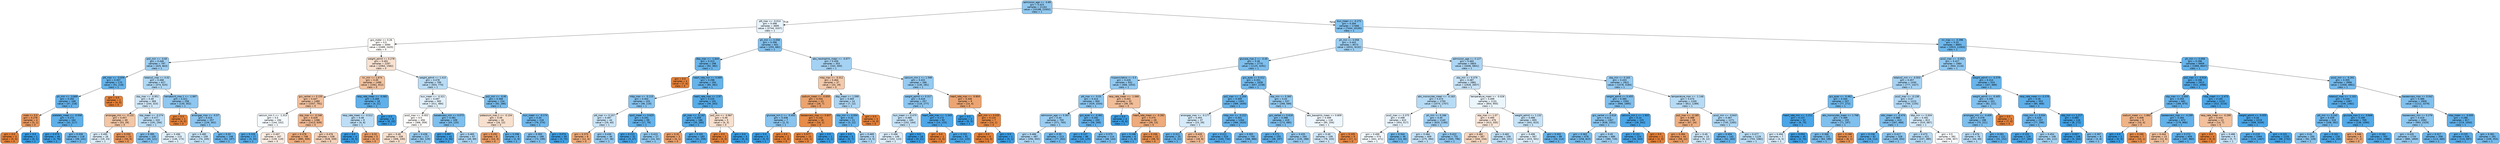 digraph Tree {
node [shape=box, style="filled, rounded", color="black", fontname="helvetica"] ;
edge [fontname="helvetica"] ;
0 [label="admission_age <= -0.89\ngini = 0.423\nsamples = 21161\nvalue = [10188, 23302]\nclass = 1", fillcolor="#90c8f0"] ;
1 [label="ptt_max <= -0.014\ngini = 0.498\nsamples = 3695\nvalue = [2744, 3107]\nclass = 1", fillcolor="#e8f4fc"] ;
0 -> 1 [labeldistance=2.5, labelangle=45, headlabel="True"] ;
2 [label="gcs_motor <= 0.26\ngini = 0.5\nsamples = 3094\nvalue = [2489, 2425]\nclass = 0", fillcolor="#fefcfa"] ;
1 -> 2 ;
3 [label="po2_min <= -0.65\ngini = 0.446\nsamples = 797\nvalue = [425, 843]\nclass = 1", fillcolor="#9dcef2"] ;
2 -> 3 ;
4 [label="ptt_max <= -0.059\ngini = 0.307\nsamples = 170\nvalue = [51, 218]\nclass = 1", fillcolor="#67b4eb"] ;
3 -> 4 ;
5 [label="ph_min <= -3.669\ngini = 0.292\nsamples = 168\nvalue = [47, 218]\nclass = 1", fillcolor="#64b2eb"] ;
4 -> 5 ;
6 [label="male <= 0.5\ngini = 0.278\nsamples = 4\nvalue = [5, 1]\nclass = 0", fillcolor="#ea9a61"] ;
5 -> 6 ;
7 [label="gini = 0.0\nsamples = 3\nvalue = [5, 0]\nclass = 0", fillcolor="#e58139"] ;
6 -> 7 ;
8 [label="gini = 0.0\nsamples = 1\nvalue = [0, 1]\nclass = 1", fillcolor="#399de5"] ;
6 -> 8 ;
9 [label="platelets_mean <= -0.558\ngini = 0.272\nsamples = 164\nvalue = [42, 217]\nclass = 1", fillcolor="#5fb0ea"] ;
5 -> 9 ;
10 [label="gini = 0.073\nsamples = 46\nvalue = [3, 76]\nclass = 1", fillcolor="#41a1e6"] ;
9 -> 10 ;
11 [label="gini = 0.339\nsamples = 118\nvalue = [39, 141]\nclass = 1", fillcolor="#70b8ec"] ;
9 -> 11 ;
12 [label="gini = 0.0\nsamples = 2\nvalue = [4, 0]\nclass = 0", fillcolor="#e58139"] ;
4 -> 12 ;
13 [label="totalco2_max <= 0.02\ngini = 0.468\nsamples = 627\nvalue = [374, 625]\nclass = 1", fillcolor="#afd8f5"] ;
3 -> 13 ;
14 [label="sbp_max <= -0.951\ngini = 0.49\nsamples = 369\nvalue = [244, 323]\nclass = 1", fillcolor="#cfe7f9"] ;
13 -> 14 ;
15 [label="aniongap_min <= -0.131\ngini = 0.457\nsamples = 49\nvalue = [53, 29]\nclass = 0", fillcolor="#f3c6a5"] ;
14 -> 15 ;
16 [label="gini = 0.495\nsamples = 26\nvalue = [19, 23]\nclass = 1", fillcolor="#ddeefa"] ;
15 -> 16 ;
17 [label="gini = 0.255\nsamples = 23\nvalue = [34, 6]\nclass = 0", fillcolor="#ea975c"] ;
15 -> 17 ;
18 [label="sbp_mean <= -0.274\ngini = 0.477\nsamples = 320\nvalue = [191, 294]\nclass = 1", fillcolor="#baddf6"] ;
14 -> 18 ;
19 [label="gini = 0.395\nsamples = 105\nvalue = [45, 121]\nclass = 1", fillcolor="#83c1ef"] ;
18 -> 19 ;
20 [label="gini = 0.496\nsamples = 215\nvalue = [146, 173]\nclass = 1", fillcolor="#e0f0fb"] ;
18 -> 20 ;
21 [label="hematocrit_max.1 <= -1.997\ngini = 0.421\nsamples = 258\nvalue = [130, 302]\nclass = 1", fillcolor="#8ec7f0"] ;
13 -> 21 ;
22 [label="gini = 0.0\nsamples = 1\nvalue = [4, 0]\nclass = 0", fillcolor="#e58139"] ;
21 -> 22 ;
23 [label="aniongap_max <= -0.57\ngini = 0.415\nsamples = 257\nvalue = [126, 302]\nclass = 1", fillcolor="#8cc6f0"] ;
21 -> 23 ;
24 [label="gini = 0.485\nsamples = 109\nvalue = [74, 105]\nclass = 1", fillcolor="#c5e2f7"] ;
23 -> 24 ;
25 [label="gini = 0.33\nsamples = 148\nvalue = [52, 197]\nclass = 1", fillcolor="#6db7ec"] ;
23 -> 25 ;
26 [label="weight_admit <= 0.278\ngini = 0.491\nsamples = 2297\nvalue = [2064, 1582]\nclass = 0", fillcolor="#f9e2d1"] ;
2 -> 26 ;
27 [label="inr_min <= 1.674\ngini = 0.45\nsamples = 1498\nvalue = [1561, 812]\nclass = 0", fillcolor="#f3c3a0"] ;
26 -> 27 ;
28 [label="gcs_verbal <= 0.155\ngini = 0.447\nsamples = 1480\nvalue = [1557, 791]\nclass = 0", fillcolor="#f2c19e"] ;
27 -> 28 ;
29 [label="calcium_min.1 <= -1.313\ngini = 0.5\nsamples = 194\nvalue = [144, 152]\nclass = 1", fillcolor="#f5fafe"] ;
28 -> 29 ;
30 [label="gini = 0.229\nsamples = 27\nvalue = [5, 33]\nclass = 1", fillcolor="#57ace9"] ;
29 -> 30 ;
31 [label="gini = 0.497\nsamples = 167\nvalue = [139, 119]\nclass = 0", fillcolor="#fbede3"] ;
29 -> 31 ;
32 [label="sbp_max <= -0.248\ngini = 0.429\nsamples = 1286\nvalue = [1413, 639]\nclass = 0", fillcolor="#f1ba93"] ;
28 -> 32 ;
33 [label="gini = 0.378\nsamples = 748\nvalue = [885, 300]\nclass = 0", fillcolor="#eeac7c"] ;
32 -> 33 ;
34 [label="gini = 0.476\nsamples = 538\nvalue = [528, 339]\nclass = 0", fillcolor="#f6d2b8"] ;
32 -> 34 ;
35 [label="resp_rate_mean <= -0.082\ngini = 0.269\nsamples = 18\nvalue = [4, 21]\nclass = 1", fillcolor="#5fb0ea"] ;
27 -> 35 ;
36 [label="resp_rate_mean <= -0.512\ngini = 0.48\nsamples = 9\nvalue = [4, 6]\nclass = 1", fillcolor="#bddef6"] ;
35 -> 36 ;
37 [label="gini = 0.0\nsamples = 4\nvalue = [0, 5]\nclass = 1", fillcolor="#399de5"] ;
36 -> 37 ;
38 [label="gini = 0.32\nsamples = 5\nvalue = [4, 1]\nclass = 0", fillcolor="#eca06a"] ;
36 -> 38 ;
39 [label="gini = 0.0\nsamples = 9\nvalue = [0, 15]\nclass = 1", fillcolor="#399de5"] ;
35 -> 39 ;
40 [label="weight_admit <= 1.415\ngini = 0.478\nsamples = 799\nvalue = [503, 770]\nclass = 1", fillcolor="#baddf6"] ;
26 -> 40 ;
41 [label="bun_mean <= -0.321\ngini = 0.497\nsamples = 565\nvalue = [411, 484]\nclass = 1", fillcolor="#e1f0fb"] ;
40 -> 41 ;
42 [label="pco2_max <= -0.052\ngini = 0.5\nsamples = 456\nvalue = [368, 359]\nclass = 0", fillcolor="#fefcfa"] ;
41 -> 42 ;
43 [label="gini = 0.49\nsamples = 339\nvalue = [306, 230]\nclass = 0", fillcolor="#f9e0ce"] ;
42 -> 43 ;
44 [label="gini = 0.438\nsamples = 117\nvalue = [62, 129]\nclass = 1", fillcolor="#98ccf1"] ;
42 -> 44 ;
45 [label="baseexcess_min <= 0.073\ngini = 0.381\nsamples = 109\nvalue = [43, 125]\nclass = 1", fillcolor="#7dbfee"] ;
41 -> 45 ;
46 [label="gini = 0.097\nsamples = 42\nvalue = [3, 56]\nclass = 1", fillcolor="#44a2e6"] ;
45 -> 46 ;
47 [label="gini = 0.465\nsamples = 67\nvalue = [40, 69]\nclass = 1", fillcolor="#acd6f4"] ;
45 -> 47 ;
48 [label="po2_min <= -0.95\ngini = 0.368\nsamples = 234\nvalue = [92, 286]\nclass = 1", fillcolor="#79bded"] ;
40 -> 48 ;
49 [label="potassium_max.1 <= -0.154\ngini = 0.49\nsamples = 16\nvalue = [16, 12]\nclass = 0", fillcolor="#f8e0ce"] ;
48 -> 49 ;
50 [label="gini = 0.291\nsamples = 8\nvalue = [14, 3]\nclass = 0", fillcolor="#eb9c63"] ;
49 -> 50 ;
51 [label="gini = 0.298\nsamples = 8\nvalue = [2, 9]\nclass = 1", fillcolor="#65b3eb"] ;
49 -> 51 ;
52 [label="bun_mean <= -0.174\ngini = 0.34\nsamples = 218\nvalue = [76, 274]\nclass = 1", fillcolor="#70b8ec"] ;
48 -> 52 ;
53 [label="gini = 0.393\nsamples = 168\nvalue = [73, 199]\nclass = 1", fillcolor="#82c1ef"] ;
52 -> 53 ;
54 [label="gini = 0.074\nsamples = 50\nvalue = [3, 75]\nclass = 1", fillcolor="#41a1e6"] ;
52 -> 54 ;
55 [label="ph_min <= 0.058\ngini = 0.396\nsamples = 601\nvalue = [255, 682]\nclass = 1", fillcolor="#83c2ef"] ;
1 -> 55 ;
56 [label="dbp_max <= -1.644\ngini = 0.313\nsamples = 298\nvalue = [92, 382]\nclass = 1", fillcolor="#69b5eb"] ;
55 -> 56 ;
57 [label="gini = 0.0\nsamples = 4\nvalue = [7, 0]\nclass = 0", fillcolor="#e58139"] ;
56 -> 57 ;
58 [label="heart_rate_min <= 0.069\ngini = 0.298\nsamples = 294\nvalue = [85, 382]\nclass = 1", fillcolor="#65b3eb"] ;
56 -> 58 ;
59 [label="mbp_max <= -0.115\ngini = 0.402\nsamples = 103\nvalue = [46, 119]\nclass = 1", fillcolor="#86c3ef"] ;
58 -> 59 ;
60 [label="ptt_max <= 0.107\ngini = 0.487\nsamples = 44\nvalue = [29, 40]\nclass = 1", fillcolor="#c9e4f8"] ;
59 -> 60 ;
61 [label="gini = 0.375\nsamples = 8\nvalue = [12, 4]\nclass = 0", fillcolor="#eeab7b"] ;
60 -> 61 ;
62 [label="gini = 0.436\nsamples = 36\nvalue = [17, 36]\nclass = 1", fillcolor="#96cbf1"] ;
60 -> 62 ;
63 [label="spo2_mean <= 0.625\ngini = 0.291\nsamples = 59\nvalue = [17, 79]\nclass = 1", fillcolor="#64b2eb"] ;
59 -> 63 ;
64 [label="gini = 0.113\nsamples = 32\nvalue = [3, 47]\nclass = 1", fillcolor="#46a3e7"] ;
63 -> 64 ;
65 [label="gini = 0.423\nsamples = 27\nvalue = [14, 32]\nclass = 1", fillcolor="#90c8f0"] ;
63 -> 65 ;
66 [label="heart_rate_max <= 2.97\ngini = 0.225\nsamples = 191\nvalue = [39, 263]\nclass = 1", fillcolor="#56ace9"] ;
58 -> 66 ;
67 [label="ph_max <= -5.142\ngini = 0.209\nsamples = 186\nvalue = [35, 260]\nclass = 1", fillcolor="#54aae8"] ;
66 -> 67 ;
68 [label="gini = 0.32\nsamples = 3\nvalue = [4, 1]\nclass = 0", fillcolor="#eca06a"] ;
67 -> 68 ;
69 [label="gini = 0.191\nsamples = 183\nvalue = [31, 259]\nclass = 1", fillcolor="#51a9e8"] ;
67 -> 69 ;
70 [label="po2_min <= -0.967\ngini = 0.49\nsamples = 5\nvalue = [4, 3]\nclass = 0", fillcolor="#f8e0ce"] ;
66 -> 70 ;
71 [label="gini = 0.0\nsamples = 2\nvalue = [4, 0]\nclass = 0", fillcolor="#e58139"] ;
70 -> 71 ;
72 [label="gini = 0.0\nsamples = 3\nvalue = [0, 3]\nclass = 1", fillcolor="#399de5"] ;
70 -> 72 ;
73 [label="abs_neutrophils_mean <= -0.977\ngini = 0.456\nsamples = 303\nvalue = [163, 300]\nclass = 1", fillcolor="#a5d2f3"] ;
55 -> 73 ;
74 [label="mbp_max <= -0.311\ngini = 0.464\nsamples = 37\nvalue = [33, 19]\nclass = 0", fillcolor="#f4caab"] ;
73 -> 74 ;
75 [label="sodium_mean <= -0.659\ngini = 0.334\nsamples = 23\nvalue = [26, 7]\nclass = 0", fillcolor="#eca36e"] ;
74 -> 75 ;
76 [label="glucose_min.2 <= -0.455\ngini = 0.408\nsamples = 7\nvalue = [2, 5]\nclass = 1", fillcolor="#88c4ef"] ;
75 -> 76 ;
77 [label="gini = 0.0\nsamples = 5\nvalue = [0, 5]\nclass = 1", fillcolor="#399de5"] ;
76 -> 77 ;
78 [label="gini = 0.0\nsamples = 2\nvalue = [2, 0]\nclass = 0", fillcolor="#e58139"] ;
76 -> 78 ;
79 [label="baseexcess_max <= 0.837\ngini = 0.142\nsamples = 16\nvalue = [24, 2]\nclass = 0", fillcolor="#e78c49"] ;
75 -> 79 ;
80 [label="gini = 0.077\nsamples = 15\nvalue = [24, 1]\nclass = 0", fillcolor="#e68641"] ;
79 -> 80 ;
81 [label="gini = 0.0\nsamples = 1\nvalue = [0, 1]\nclass = 1", fillcolor="#399de5"] ;
79 -> 81 ;
82 [label="dbp_mean <= 1.599\ngini = 0.465\nsamples = 14\nvalue = [7, 12]\nclass = 1", fillcolor="#acd6f4"] ;
74 -> 82 ;
83 [label="sbp_min <= 0.004\ngini = 0.32\nsamples = 11\nvalue = [3, 12]\nclass = 1", fillcolor="#6ab6ec"] ;
82 -> 83 ;
84 [label="gini = 0.0\nsamples = 5\nvalue = [0, 7]\nclass = 1", fillcolor="#399de5"] ;
83 -> 84 ;
85 [label="gini = 0.469\nsamples = 6\nvalue = [3, 5]\nclass = 1", fillcolor="#b0d8f5"] ;
83 -> 85 ;
86 [label="gini = 0.0\nsamples = 3\nvalue = [4, 0]\nclass = 0", fillcolor="#e58139"] ;
82 -> 86 ;
87 [label="calcium_min.1 <= 1.599\ngini = 0.433\nsamples = 266\nvalue = [130, 281]\nclass = 1", fillcolor="#95caf1"] ;
73 -> 87 ;
88 [label="weight_admit <= 0.317\ngini = 0.416\nsamples = 257\nvalue = [116, 277]\nclass = 1", fillcolor="#8cc6f0"] ;
87 -> 88 ;
89 [label="bun_mean <= 0.475\ngini = 0.485\nsamples = 165\nvalue = [102, 144]\nclass = 1", fillcolor="#c5e2f7"] ;
88 -> 89 ;
90 [label="gini = 0.496\nsamples = 149\nvalue = [102, 123]\nclass = 1", fillcolor="#ddeefb"] ;
89 -> 90 ;
91 [label="gini = 0.0\nsamples = 16\nvalue = [0, 21]\nclass = 1", fillcolor="#399de5"] ;
89 -> 91 ;
92 [label="heart_rate_max <= -1.343\ngini = 0.172\nsamples = 92\nvalue = [14, 133]\nclass = 1", fillcolor="#4ea7e8"] ;
88 -> 92 ;
93 [label="gini = 0.0\nsamples = 1\nvalue = [2, 0]\nclass = 0", fillcolor="#e58139"] ;
92 -> 93 ;
94 [label="gini = 0.152\nsamples = 91\nvalue = [12, 133]\nclass = 1", fillcolor="#4ba6e7"] ;
92 -> 94 ;
95 [label="heart_rate_max <= -0.804\ngini = 0.346\nsamples = 9\nvalue = [14, 4]\nclass = 0", fillcolor="#eca572"] ;
87 -> 95 ;
96 [label="gini = 0.0\nsamples = 2\nvalue = [0, 3]\nclass = 1", fillcolor="#399de5"] ;
95 -> 96 ;
97 [label="po2_min <= 0.035\ngini = 0.124\nsamples = 7\nvalue = [14, 1]\nclass = 0", fillcolor="#e78a47"] ;
95 -> 97 ;
98 [label="gini = 0.0\nsamples = 6\nvalue = [14, 0]\nclass = 0", fillcolor="#e58139"] ;
97 -> 98 ;
99 [label="gini = 0.0\nsamples = 1\nvalue = [0, 1]\nclass = 1", fillcolor="#399de5"] ;
97 -> 99 ;
100 [label="bun_mean <= -0.272\ngini = 0.394\nsamples = 17466\nvalue = [7444, 20195]\nclass = 1", fillcolor="#82c1ef"] ;
0 -> 100 [labeldistance=2.5, labelangle=-45, headlabel="False"] ;
101 [label="ph_min <= 0.058\ngini = 0.443\nsamples = 8573\nvalue = [4531, 9132]\nclass = 1", fillcolor="#9bcef2"] ;
100 -> 101 ;
102 [label="glucose_max.2 <= -0.45\ngini = 0.38\nsamples = 2770\nvalue = [1125, 3291]\nclass = 1", fillcolor="#7dbfee"] ;
101 -> 102 ;
103 [label="hispanic/latino <= 0.5\ngini = 0.426\nsamples = 932\nvalue = [468, 1053]\nclass = 1", fillcolor="#91c9f1"] ;
102 -> 103 ;
104 [label="ptt_max <= -0.03\ngini = 0.414\nsamples = 900\nvalue = [429, 1034]\nclass = 1", fillcolor="#8bc6f0"] ;
103 -> 104 ;
105 [label="admission_age <= 0.367\ngini = 0.44\nsamples = 700\nvalue = [371, 765]\nclass = 1", fillcolor="#99cdf2"] ;
104 -> 105 ;
106 [label="gini = 0.466\nsamples = 487\nvalue = [294, 502]\nclass = 1", fillcolor="#add6f4"] ;
105 -> 106 ;
107 [label="gini = 0.35\nsamples = 213\nvalue = [77, 263]\nclass = 1", fillcolor="#73baed"] ;
105 -> 107 ;
108 [label="gcs_eyes <= -0.461\ngini = 0.292\nsamples = 200\nvalue = [58, 269]\nclass = 1", fillcolor="#64b2eb"] ;
104 -> 108 ;
109 [label="gini = 0.137\nsamples = 86\nvalue = [10, 125]\nclass = 1", fillcolor="#49a5e7"] ;
108 -> 109 ;
110 [label="gini = 0.375\nsamples = 114\nvalue = [48, 144]\nclass = 1", fillcolor="#7bbeee"] ;
108 -> 110 ;
111 [label="resp_rate_mean <= -1.066\ngini = 0.441\nsamples = 32\nvalue = [39, 19]\nclass = 0", fillcolor="#f2be99"] ;
103 -> 111 ;
112 [label="gini = 0.0\nsamples = 4\nvalue = [0, 6]\nclass = 1", fillcolor="#399de5"] ;
111 -> 112 ;
113 [label="heart_rate_mean <= -0.282\ngini = 0.375\nsamples = 28\nvalue = [39, 13]\nclass = 0", fillcolor="#eeab7b"] ;
111 -> 113 ;
114 [label="gini = 0.198\nsamples = 6\nvalue = [1, 8]\nclass = 1", fillcolor="#52a9e8"] ;
113 -> 114 ;
115 [label="gini = 0.206\nsamples = 22\nvalue = [38, 5]\nclass = 0", fillcolor="#e89253"] ;
113 -> 115 ;
116 [label="gcs_eyes <= 0.412\ngini = 0.351\nsamples = 1838\nvalue = [657, 2238]\nclass = 1", fillcolor="#73baed"] ;
102 -> 116 ;
117 [label="po2_max <= -1.204\ngini = 0.309\nsamples = 1301\nvalue = [389, 1649]\nclass = 1", fillcolor="#68b4eb"] ;
116 -> 117 ;
118 [label="aniongap_max <= -0.177\ngini = 0.493\nsamples = 37\nvalue = [23, 29]\nclass = 1", fillcolor="#d6ebfa"] ;
117 -> 118 ;
119 [label="gini = 0.311\nsamples = 20\nvalue = [5, 21]\nclass = 1", fillcolor="#68b4eb"] ;
118 -> 119 ;
120 [label="gini = 0.426\nsamples = 17\nvalue = [18, 8]\nclass = 0", fillcolor="#f1b991"] ;
118 -> 120 ;
121 [label="mbp_min <= -0.222\ngini = 0.301\nsamples = 1264\nvalue = [366, 1620]\nclass = 1", fillcolor="#66b3eb"] ;
117 -> 121 ;
122 [label="gini = 0.211\nsamples = 524\nvalue = [100, 734]\nclass = 1", fillcolor="#54aae9"] ;
121 -> 122 ;
123 [label="gini = 0.355\nsamples = 740\nvalue = [266, 886]\nclass = 1", fillcolor="#74baed"] ;
121 -> 123 ;
124 [label="sbp_min <= 0.365\ngini = 0.43\nsamples = 537\nvalue = [268, 589]\nclass = 1", fillcolor="#93caf1"] ;
116 -> 124 ;
125 [label="gcs_verbal <= 0.618\ngini = 0.388\nsamples = 419\nvalue = [173, 485]\nclass = 1", fillcolor="#80c0ee"] ;
124 -> 125 ;
126 [label="gini = 0.271\nsamples = 155\nvalue = [38, 197]\nclass = 1", fillcolor="#5fb0ea"] ;
125 -> 126 ;
127 [label="gini = 0.435\nsamples = 264\nvalue = [135, 288]\nclass = 1", fillcolor="#96cbf1"] ;
125 -> 127 ;
128 [label="abs_basophils_mean <= 0.809\ngini = 0.499\nsamples = 118\nvalue = [95, 104]\nclass = 1", fillcolor="#eef7fd"] ;
124 -> 128 ;
129 [label="gini = 0.49\nsamples = 109\nvalue = [78, 103]\nclass = 1", fillcolor="#cfe7f9"] ;
128 -> 129 ;
130 [label="gini = 0.105\nsamples = 9\nvalue = [17, 1]\nclass = 0", fillcolor="#e78845"] ;
128 -> 130 ;
131 [label="admission_age <= 0.127\ngini = 0.465\nsamples = 5803\nvalue = [3406, 5841]\nclass = 1", fillcolor="#acd6f4"] ;
101 -> 131 ;
132 [label="sbp_min <= 0.379\ngini = 0.487\nsamples = 2881\nvalue = [1928, 2657]\nclass = 1", fillcolor="#c9e4f8"] ;
131 -> 132 ;
133 [label="abs_monocytes_mean <= -0.163\ngini = 0.474\nsamples = 1750\nvalue = [1074, 1707]\nclass = 1", fillcolor="#b6dbf5"] ;
132 -> 133 ;
134 [label="pco2_max <= 0.375\ngini = 0.498\nsamples = 610\nvalue = [454, 517]\nclass = 1", fillcolor="#e7f3fc"] ;
133 -> 134 ;
135 [label="gini = 0.499\nsamples = 574\nvalue = [441, 471]\nclass = 1", fillcolor="#f2f9fd"] ;
134 -> 135 ;
136 [label="gini = 0.344\nsamples = 36\nvalue = [13, 46]\nclass = 1", fillcolor="#71b9ec"] ;
134 -> 136 ;
137 [label="ph_min <= 0.166\ngini = 0.45\nsamples = 1140\nvalue = [620, 1190]\nclass = 1", fillcolor="#a0d0f3"] ;
133 -> 137 ;
138 [label="gini = 0.484\nsamples = 409\nvalue = [275, 394]\nclass = 1", fillcolor="#c3e1f7"] ;
137 -> 138 ;
139 [label="gini = 0.422\nsamples = 731\nvalue = [345, 796]\nclass = 1", fillcolor="#8fc7f0"] ;
137 -> 139 ;
140 [label="temperature_mean <= -0.028\ngini = 0.499\nsamples = 1131\nvalue = [854, 950]\nclass = 1", fillcolor="#ebf5fc"] ;
132 -> 140 ;
141 [label="sbp_max <= 1.07\ngini = 0.495\nsamples = 476\nvalue = [413, 335]\nclass = 0", fillcolor="#fae7da"] ;
140 -> 141 ;
142 [label="gini = 0.482\nsamples = 367\nvalue = [344, 234]\nclass = 0", fillcolor="#f7d7c0"] ;
141 -> 142 ;
143 [label="gini = 0.482\nsamples = 109\nvalue = [69, 101]\nclass = 1", fillcolor="#c0e0f7"] ;
141 -> 143 ;
144 [label="weight_admit <= 1.132\ngini = 0.486\nsamples = 655\nvalue = [441, 615]\nclass = 1", fillcolor="#c7e3f8"] ;
140 -> 144 ;
145 [label="gini = 0.496\nsamples = 567\nvalue = [415, 501]\nclass = 1", fillcolor="#ddeefb"] ;
144 -> 145 ;
146 [label="gini = 0.302\nsamples = 88\nvalue = [26, 114]\nclass = 1", fillcolor="#66b3eb"] ;
144 -> 146 ;
147 [label="sbp_min <= 0.163\ngini = 0.433\nsamples = 2922\nvalue = [1478, 3184]\nclass = 1", fillcolor="#95caf1"] ;
131 -> 147 ;
148 [label="weight_admit <= 0.455\ngini = 0.385\nsamples = 1592\nvalue = [666, 1895]\nclass = 1", fillcolor="#7fbfee"] ;
147 -> 148 ;
149 [label="gcs_verbal <= 0.618\ngini = 0.413\nsamples = 1367\nvalue = [638, 1552]\nclass = 1", fillcolor="#8ac5f0"] ;
148 -> 149 ;
150 [label="gini = 0.363\nsamples = 678\nvalue = [258, 823]\nclass = 1", fillcolor="#77bced"] ;
149 -> 150 ;
151 [label="gini = 0.45\nsamples = 689\nvalue = [380, 729]\nclass = 1", fillcolor="#a0d0f3"] ;
149 -> 151 ;
152 [label="calcium_min.1 <= 1.902\ngini = 0.14\nsamples = 225\nvalue = [28, 343]\nclass = 1", fillcolor="#49a5e7"] ;
148 -> 152 ;
153 [label="gini = 0.131\nsamples = 224\nvalue = [26, 343]\nclass = 1", fillcolor="#48a4e7"] ;
152 -> 153 ;
154 [label="gini = 0.0\nsamples = 1\nvalue = [2, 0]\nclass = 0", fillcolor="#e58139"] ;
152 -> 154 ;
155 [label="temperature_max <= -1.146\ngini = 0.474\nsamples = 1330\nvalue = [812, 1289]\nclass = 1", fillcolor="#b6dbf5"] ;
147 -> 155 ;
156 [label="po2_max <= -0.185\ngini = 0.388\nsamples = 59\nvalue = [67, 24]\nclass = 0", fillcolor="#eeae80"] ;
155 -> 156 ;
157 [label="gini = 0.284\nsamples = 44\nvalue = [58, 12]\nclass = 0", fillcolor="#ea9b62"] ;
156 -> 157 ;
158 [label="gini = 0.49\nsamples = 15\nvalue = [9, 12]\nclass = 1", fillcolor="#cee6f8"] ;
156 -> 158 ;
159 [label="pco2_min <= -0.643\ngini = 0.467\nsamples = 1271\nvalue = [745, 1265]\nclass = 1", fillcolor="#aed7f4"] ;
155 -> 159 ;
160 [label="gini = 0.304\nsamples = 142\nvalue = [42, 183]\nclass = 1", fillcolor="#66b3eb"] ;
159 -> 160 ;
161 [label="gini = 0.477\nsamples = 1129\nvalue = [703, 1082]\nclass = 1", fillcolor="#baddf6"] ;
159 -> 161 ;
162 [label="inr_max <= -0.396\ngini = 0.33\nsamples = 8893\nvalue = [2913, 11063]\nclass = 1", fillcolor="#6db7ec"] ;
100 -> 162 ;
163 [label="pco2_max <= -0.052\ngini = 0.427\nsamples = 1984\nvalue = [944, 2116]\nclass = 1", fillcolor="#91c9f1"] ;
162 -> 163 ;
164 [label="totalco2_min <= -0.503\ngini = 0.457\nsamples = 1430\nvalue = [777, 1427]\nclass = 1", fillcolor="#a5d2f3"] ;
163 -> 164 ;
165 [label="gcs_eyes <= -0.461\ngini = 0.344\nsamples = 207\nvalue = [77, 272]\nclass = 1", fillcolor="#71b9ec"] ;
164 -> 165 ;
166 [label="heart_rate_min <= -1.211\ngini = 0.137\nsamples = 52\nvalue = [6, 75]\nclass = 1", fillcolor="#49a5e7"] ;
165 -> 166 ;
167 [label="gini = 0.494\nsamples = 7\nvalue = [4, 5]\nclass = 1", fillcolor="#d7ebfa"] ;
166 -> 167 ;
168 [label="gini = 0.054\nsamples = 45\nvalue = [2, 70]\nclass = 1", fillcolor="#3fa0e6"] ;
166 -> 168 ;
169 [label="abs_monocytes_mean <= 1.768\ngini = 0.389\nsamples = 155\nvalue = [71, 197]\nclass = 1", fillcolor="#80c0ee"] ;
165 -> 169 ;
170 [label="gini = 0.368\nsamples = 151\nvalue = [63, 196]\nclass = 1", fillcolor="#79bced"] ;
169 -> 170 ;
171 [label="gini = 0.198\nsamples = 4\nvalue = [8, 1]\nclass = 0", fillcolor="#e89152"] ;
169 -> 171 ;
172 [label="pco2_max <= -0.138\ngini = 0.47\nsamples = 1223\nvalue = [700, 1155]\nclass = 1", fillcolor="#b1d8f5"] ;
164 -> 172 ;
173 [label="wbc_mean <= -0.474\ngini = 0.388\nsamples = 410\nvalue = [167, 468]\nclass = 1", fillcolor="#80c0ee"] ;
172 -> 173 ;
174 [label="gini = 0.236\nsamples = 82\nvalue = [18, 114]\nclass = 1", fillcolor="#58ace9"] ;
173 -> 174 ;
175 [label="gini = 0.417\nsamples = 328\nvalue = [149, 354]\nclass = 1", fillcolor="#8cc6f0"] ;
173 -> 175 ;
176 [label="dbp_min <= 0.004\ngini = 0.492\nsamples = 813\nvalue = [533, 687]\nclass = 1", fillcolor="#d3e9f9"] ;
172 -> 176 ;
177 [label="gini = 0.473\nsamples = 421\nvalue = [237, 380]\nclass = 1", fillcolor="#b4daf5"] ;
176 -> 177 ;
178 [label="gini = 0.5\nsamples = 392\nvalue = [296, 307]\nclass = 1", fillcolor="#f8fbfe"] ;
176 -> 178 ;
179 [label="weight_admit <= -0.379\ngini = 0.314\nsamples = 554\nvalue = [167, 689]\nclass = 1", fillcolor="#69b5eb"] ;
163 -> 179 ;
180 [label="weight_admit <= -0.405\ngini = 0.395\nsamples = 201\nvalue = [82, 221]\nclass = 1", fillcolor="#82c1ef"] ;
179 -> 180 ;
181 [label="aniongap_min <= -0.409\ngini = 0.378\nsamples = 198\nvalue = [75, 221]\nclass = 1", fillcolor="#7cbeee"] ;
180 -> 181 ;
182 [label="gini = 0.476\nsamples = 76\nvalue = [44, 69]\nclass = 1", fillcolor="#b7dbf6"] ;
181 -> 182 ;
183 [label="gini = 0.281\nsamples = 122\nvalue = [31, 152]\nclass = 1", fillcolor="#61b1ea"] ;
181 -> 183 ;
184 [label="gini = 0.0\nsamples = 3\nvalue = [7, 0]\nclass = 0", fillcolor="#e58139"] ;
180 -> 184 ;
185 [label="resp_rate_mean <= 0.378\ngini = 0.26\nsamples = 353\nvalue = [85, 468]\nclass = 1", fillcolor="#5dafea"] ;
179 -> 185 ;
186 [label="mbp_min <= 0.034\ngini = 0.328\nsamples = 237\nvalue = [77, 296]\nclass = 1", fillcolor="#6db6ec"] ;
185 -> 186 ;
187 [label="gini = 0.155\nsamples = 129\nvalue = [17, 184]\nclass = 1", fillcolor="#4ba6e7"] ;
186 -> 187 ;
188 [label="gini = 0.454\nsamples = 108\nvalue = [60, 112]\nclass = 1", fillcolor="#a3d2f3"] ;
186 -> 188 ;
189 [label="sbp_min <= 1.217\ngini = 0.085\nsamples = 116\nvalue = [8, 172]\nclass = 1", fillcolor="#42a2e6"] ;
185 -> 189 ;
190 [label="gini = 0.057\nsamples = 108\nvalue = [5, 164]\nclass = 1", fillcolor="#3fa0e6"] ;
189 -> 190 ;
191 [label="gini = 0.397\nsamples = 8\nvalue = [3, 8]\nclass = 1", fillcolor="#83c2ef"] ;
189 -> 191 ;
192 [label="ph_min <= 0.058\ngini = 0.296\nsamples = 6909\nvalue = [1969, 8947]\nclass = 1", fillcolor="#65b3eb"] ;
162 -> 192 ;
193 [label="po2_max <= -0.916\ngini = 0.198\nsamples = 2913\nvalue = [511, 4086]\nclass = 1", fillcolor="#52a9e8"] ;
192 -> 193 ;
194 [label="sbp_max <= -2.093\ngini = 0.293\nsamples = 681\nvalue = [189, 870]\nclass = 1", fillcolor="#64b2eb"] ;
193 -> 194 ;
195 [label="sodium_mean <= -1.892\ngini = 0.408\nsamples = 9\nvalue = [10, 4]\nclass = 0", fillcolor="#efb388"] ;
194 -> 195 ;
196 [label="gini = 0.0\nsamples = 2\nvalue = [0, 3]\nclass = 1", fillcolor="#399de5"] ;
195 -> 196 ;
197 [label="gini = 0.165\nsamples = 7\nvalue = [10, 1]\nclass = 0", fillcolor="#e88e4d"] ;
195 -> 197 ;
198 [label="baseexcess_max <= -4.199\ngini = 0.284\nsamples = 672\nvalue = [179, 866]\nclass = 1", fillcolor="#62b1ea"] ;
194 -> 198 ;
199 [label="gini = 0.444\nsamples = 13\nvalue = [12, 6]\nclass = 0", fillcolor="#f2c09c"] ;
198 -> 199 ;
200 [label="gini = 0.272\nsamples = 659\nvalue = [167, 860]\nclass = 1", fillcolor="#5fb0ea"] ;
198 -> 200 ;
201 [label="mbp_mean <= -2.473\ngini = 0.165\nsamples = 2232\nvalue = [322, 3216]\nclass = 1", fillcolor="#4da7e8"] ;
193 -> 201 ;
202 [label="resp_rate_mean <= -0.299\ngini = 0.444\nsamples = 13\nvalue = [14, 7]\nclass = 0", fillcolor="#f2c09c"] ;
201 -> 202 ;
203 [label="gini = 0.0\nsamples = 4\nvalue = [9, 0]\nclass = 0", fillcolor="#e58139"] ;
202 -> 203 ;
204 [label="gini = 0.486\nsamples = 9\nvalue = [5, 7]\nclass = 1", fillcolor="#c6e3f8"] ;
202 -> 204 ;
205 [label="weight_admit <= -0.055\ngini = 0.16\nsamples = 2219\nvalue = [308, 3209]\nclass = 1", fillcolor="#4ca6e7"] ;
201 -> 205 ;
206 [label="gini = 0.219\nsamples = 1064\nvalue = [210, 1467]\nclass = 1", fillcolor="#55abe9"] ;
205 -> 206 ;
207 [label="gini = 0.101\nsamples = 1155\nvalue = [98, 1742]\nclass = 1", fillcolor="#44a3e6"] ;
205 -> 207 ;
208 [label="pco2_min <= -0.261\ngini = 0.355\nsamples = 3996\nvalue = [1458, 4861]\nclass = 1", fillcolor="#74baed"] ;
192 -> 208 ;
209 [label="totalco2_max <= -1.101\ngini = 0.244\nsamples = 1087\nvalue = [246, 1482]\nclass = 1", fillcolor="#5aade9"] ;
208 -> 209 ;
210 [label="ptt_min <= 0.245\ngini = 0.339\nsamples = 318\nvalue = [108, 392]\nclass = 1", fillcolor="#70b8ec"] ;
209 -> 210 ;
211 [label="gini = 0.41\nsamples = 200\nvalue = [92, 228]\nclass = 1", fillcolor="#89c5ef"] ;
210 -> 211 ;
212 [label="gini = 0.162\nsamples = 118\nvalue = [16, 164]\nclass = 1", fillcolor="#4ca7e8"] ;
210 -> 212 ;
213 [label="glucose_max.2 <= -0.846\ngini = 0.199\nsamples = 769\nvalue = [138, 1090]\nclass = 1", fillcolor="#52a9e8"] ;
209 -> 213 ;
214 [label="gini = 0.346\nsamples = 6\nvalue = [7, 2]\nclass = 0", fillcolor="#eca572"] ;
213 -> 214 ;
215 [label="gini = 0.192\nsamples = 763\nvalue = [131, 1088]\nclass = 1", fillcolor="#51a9e8"] ;
213 -> 215 ;
216 [label="baseexcess_max <= 0.042\ngini = 0.389\nsamples = 2909\nvalue = [1212, 3379]\nclass = 1", fillcolor="#80c0ee"] ;
208 -> 216 ;
217 [label="baseexcess_min <= 0.276\ngini = 0.419\nsamples = 2092\nvalue = [993, 2329]\nclass = 1", fillcolor="#8dc7f0"] ;
216 -> 217 ;
218 [label="gini = 0.435\nsamples = 1734\nvalue = [880, 1869]\nclass = 1", fillcolor="#96cbf1"] ;
217 -> 218 ;
219 [label="gini = 0.317\nsamples = 358\nvalue = [113, 460]\nclass = 1", fillcolor="#6ab5eb"] ;
217 -> 219 ;
220 [label="mbp_mean <= -0.005\ngini = 0.286\nsamples = 817\nvalue = [219, 1050]\nclass = 1", fillcolor="#62b1ea"] ;
216 -> 220 ;
221 [label="gini = 0.235\nsamples = 526\nvalue = [110, 697]\nclass = 1", fillcolor="#58ace9"] ;
220 -> 221 ;
222 [label="gini = 0.361\nsamples = 291\nvalue = [109, 353]\nclass = 1", fillcolor="#76bbed"] ;
220 -> 222 ;
}